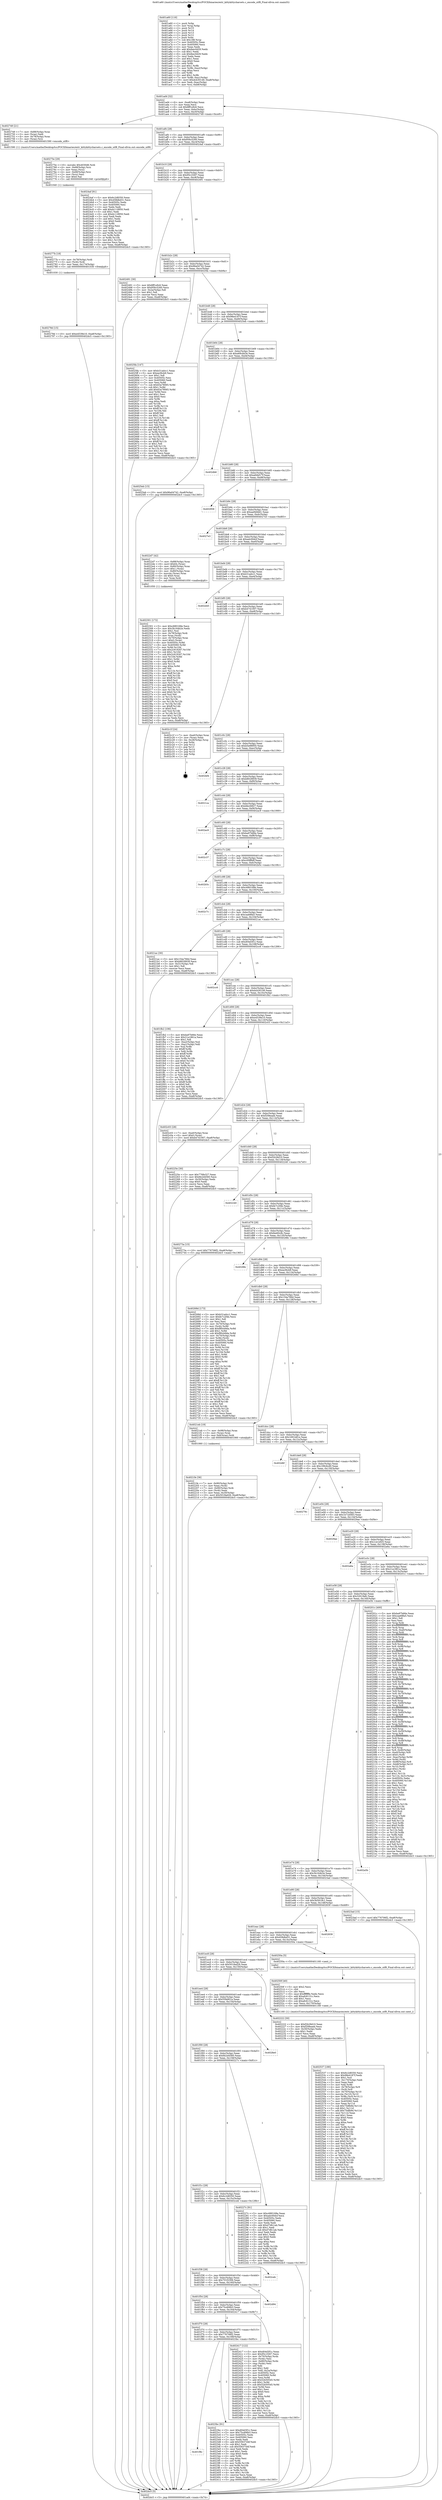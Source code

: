 digraph "0x401a60" {
  label = "0x401a60 (/mnt/c/Users/mathe/Desktop/tcc/POCII/binaries/extr_kittykittycharsets.c_encode_utf8_Final-ollvm.out::main(0))"
  labelloc = "t"
  node[shape=record]

  Entry [label="",width=0.3,height=0.3,shape=circle,fillcolor=black,style=filled]
  "0x401ad4" [label="{
     0x401ad4 [32]\l
     | [instrs]\l
     &nbsp;&nbsp;0x401ad4 \<+6\>: mov -0xa8(%rbp),%eax\l
     &nbsp;&nbsp;0x401ada \<+2\>: mov %eax,%ecx\l
     &nbsp;&nbsp;0x401adc \<+6\>: sub $0x8ff1e9c6,%ecx\l
     &nbsp;&nbsp;0x401ae2 \<+6\>: mov %eax,-0xbc(%rbp)\l
     &nbsp;&nbsp;0x401ae8 \<+6\>: mov %ecx,-0xc0(%rbp)\l
     &nbsp;&nbsp;0x401aee \<+6\>: je 0000000000402749 \<main+0xce9\>\l
  }"]
  "0x402749" [label="{
     0x402749 [21]\l
     | [instrs]\l
     &nbsp;&nbsp;0x402749 \<+7\>: mov -0x88(%rbp),%rax\l
     &nbsp;&nbsp;0x402750 \<+2\>: mov (%rax),%edi\l
     &nbsp;&nbsp;0x402752 \<+4\>: mov -0x78(%rbp),%rax\l
     &nbsp;&nbsp;0x402756 \<+3\>: mov (%rax),%rsi\l
     &nbsp;&nbsp;0x402759 \<+5\>: call 0000000000401590 \<encode_utf8\>\l
     | [calls]\l
     &nbsp;&nbsp;0x401590 \{1\} (/mnt/c/Users/mathe/Desktop/tcc/POCII/binaries/extr_kittykittycharsets.c_encode_utf8_Final-ollvm.out::encode_utf8)\l
  }"]
  "0x401af4" [label="{
     0x401af4 [28]\l
     | [instrs]\l
     &nbsp;&nbsp;0x401af4 \<+5\>: jmp 0000000000401af9 \<main+0x99\>\l
     &nbsp;&nbsp;0x401af9 \<+6\>: mov -0xbc(%rbp),%eax\l
     &nbsp;&nbsp;0x401aff \<+5\>: sub $0x956c5260,%eax\l
     &nbsp;&nbsp;0x401b04 \<+6\>: mov %eax,-0xc4(%rbp)\l
     &nbsp;&nbsp;0x401b0a \<+6\>: je 00000000004024af \<main+0xa4f\>\l
  }"]
  Exit [label="",width=0.3,height=0.3,shape=circle,fillcolor=black,style=filled,peripheries=2]
  "0x4024af" [label="{
     0x4024af [91]\l
     | [instrs]\l
     &nbsp;&nbsp;0x4024af \<+5\>: mov $0x6c2d8350,%eax\l
     &nbsp;&nbsp;0x4024b4 \<+5\>: mov $0x458dbd31,%ecx\l
     &nbsp;&nbsp;0x4024b9 \<+7\>: mov 0x40505c,%edx\l
     &nbsp;&nbsp;0x4024c0 \<+7\>: mov 0x405060,%esi\l
     &nbsp;&nbsp;0x4024c7 \<+2\>: mov %edx,%edi\l
     &nbsp;&nbsp;0x4024c9 \<+6\>: add $0xdc118950,%edi\l
     &nbsp;&nbsp;0x4024cf \<+3\>: sub $0x1,%edi\l
     &nbsp;&nbsp;0x4024d2 \<+6\>: sub $0xdc118950,%edi\l
     &nbsp;&nbsp;0x4024d8 \<+3\>: imul %edi,%edx\l
     &nbsp;&nbsp;0x4024db \<+3\>: and $0x1,%edx\l
     &nbsp;&nbsp;0x4024de \<+3\>: cmp $0x0,%edx\l
     &nbsp;&nbsp;0x4024e1 \<+4\>: sete %r8b\l
     &nbsp;&nbsp;0x4024e5 \<+3\>: cmp $0xa,%esi\l
     &nbsp;&nbsp;0x4024e8 \<+4\>: setl %r9b\l
     &nbsp;&nbsp;0x4024ec \<+3\>: mov %r8b,%r10b\l
     &nbsp;&nbsp;0x4024ef \<+3\>: and %r9b,%r10b\l
     &nbsp;&nbsp;0x4024f2 \<+3\>: xor %r9b,%r8b\l
     &nbsp;&nbsp;0x4024f5 \<+3\>: or %r8b,%r10b\l
     &nbsp;&nbsp;0x4024f8 \<+4\>: test $0x1,%r10b\l
     &nbsp;&nbsp;0x4024fc \<+3\>: cmovne %ecx,%eax\l
     &nbsp;&nbsp;0x4024ff \<+6\>: mov %eax,-0xa8(%rbp)\l
     &nbsp;&nbsp;0x402505 \<+5\>: jmp 0000000000402dc5 \<main+0x1365\>\l
  }"]
  "0x401b10" [label="{
     0x401b10 [28]\l
     | [instrs]\l
     &nbsp;&nbsp;0x401b10 \<+5\>: jmp 0000000000401b15 \<main+0xb5\>\l
     &nbsp;&nbsp;0x401b15 \<+6\>: mov -0xbc(%rbp),%eax\l
     &nbsp;&nbsp;0x401b1b \<+5\>: sub $0x95c1f267,%eax\l
     &nbsp;&nbsp;0x401b20 \<+6\>: mov %eax,-0xc8(%rbp)\l
     &nbsp;&nbsp;0x401b26 \<+6\>: je 0000000000402491 \<main+0xa31\>\l
  }"]
  "0x40278d" [label="{
     0x40278d [15]\l
     | [instrs]\l
     &nbsp;&nbsp;0x40278d \<+10\>: movl $0xe4539e10,-0xa8(%rbp)\l
     &nbsp;&nbsp;0x402797 \<+5\>: jmp 0000000000402dc5 \<main+0x1365\>\l
  }"]
  "0x402491" [label="{
     0x402491 [30]\l
     | [instrs]\l
     &nbsp;&nbsp;0x402491 \<+5\>: mov $0x8ff1e9c6,%eax\l
     &nbsp;&nbsp;0x402496 \<+5\>: mov $0x956c5260,%ecx\l
     &nbsp;&nbsp;0x40249b \<+3\>: mov -0x2a(%rbp),%dl\l
     &nbsp;&nbsp;0x40249e \<+3\>: test $0x1,%dl\l
     &nbsp;&nbsp;0x4024a1 \<+3\>: cmovne %ecx,%eax\l
     &nbsp;&nbsp;0x4024a4 \<+6\>: mov %eax,-0xa8(%rbp)\l
     &nbsp;&nbsp;0x4024aa \<+5\>: jmp 0000000000402dc5 \<main+0x1365\>\l
  }"]
  "0x401b2c" [label="{
     0x401b2c [28]\l
     | [instrs]\l
     &nbsp;&nbsp;0x401b2c \<+5\>: jmp 0000000000401b31 \<main+0xd1\>\l
     &nbsp;&nbsp;0x401b31 \<+6\>: mov -0xbc(%rbp),%eax\l
     &nbsp;&nbsp;0x401b37 \<+5\>: sub $0x96a04742,%eax\l
     &nbsp;&nbsp;0x401b3c \<+6\>: mov %eax,-0xcc(%rbp)\l
     &nbsp;&nbsp;0x401b42 \<+6\>: je 00000000004025fa \<main+0xb9a\>\l
  }"]
  "0x40277b" [label="{
     0x40277b [18]\l
     | [instrs]\l
     &nbsp;&nbsp;0x40277b \<+4\>: mov -0x78(%rbp),%rdi\l
     &nbsp;&nbsp;0x40277f \<+3\>: mov (%rdi),%rdi\l
     &nbsp;&nbsp;0x402782 \<+6\>: mov %eax,-0x174(%rbp)\l
     &nbsp;&nbsp;0x402788 \<+5\>: call 0000000000401030 \<free@plt\>\l
     | [calls]\l
     &nbsp;&nbsp;0x401030 \{1\} (unknown)\l
  }"]
  "0x4025fa" [label="{
     0x4025fa [147]\l
     | [instrs]\l
     &nbsp;&nbsp;0x4025fa \<+5\>: mov $0xb31adcc1,%eax\l
     &nbsp;&nbsp;0x4025ff \<+5\>: mov $0xea36cb9,%ecx\l
     &nbsp;&nbsp;0x402604 \<+2\>: mov $0x1,%dl\l
     &nbsp;&nbsp;0x402606 \<+7\>: mov 0x40505c,%esi\l
     &nbsp;&nbsp;0x40260d \<+7\>: mov 0x405060,%edi\l
     &nbsp;&nbsp;0x402614 \<+3\>: mov %esi,%r8d\l
     &nbsp;&nbsp;0x402617 \<+7\>: sub $0x63a78065,%r8d\l
     &nbsp;&nbsp;0x40261e \<+4\>: sub $0x1,%r8d\l
     &nbsp;&nbsp;0x402622 \<+7\>: add $0x63a78065,%r8d\l
     &nbsp;&nbsp;0x402629 \<+4\>: imul %r8d,%esi\l
     &nbsp;&nbsp;0x40262d \<+3\>: and $0x1,%esi\l
     &nbsp;&nbsp;0x402630 \<+3\>: cmp $0x0,%esi\l
     &nbsp;&nbsp;0x402633 \<+4\>: sete %r9b\l
     &nbsp;&nbsp;0x402637 \<+3\>: cmp $0xa,%edi\l
     &nbsp;&nbsp;0x40263a \<+4\>: setl %r10b\l
     &nbsp;&nbsp;0x40263e \<+3\>: mov %r9b,%r11b\l
     &nbsp;&nbsp;0x402641 \<+4\>: xor $0xff,%r11b\l
     &nbsp;&nbsp;0x402645 \<+3\>: mov %r10b,%bl\l
     &nbsp;&nbsp;0x402648 \<+3\>: xor $0xff,%bl\l
     &nbsp;&nbsp;0x40264b \<+3\>: xor $0x1,%dl\l
     &nbsp;&nbsp;0x40264e \<+3\>: mov %r11b,%r14b\l
     &nbsp;&nbsp;0x402651 \<+4\>: and $0xff,%r14b\l
     &nbsp;&nbsp;0x402655 \<+3\>: and %dl,%r9b\l
     &nbsp;&nbsp;0x402658 \<+3\>: mov %bl,%r15b\l
     &nbsp;&nbsp;0x40265b \<+4\>: and $0xff,%r15b\l
     &nbsp;&nbsp;0x40265f \<+3\>: and %dl,%r10b\l
     &nbsp;&nbsp;0x402662 \<+3\>: or %r9b,%r14b\l
     &nbsp;&nbsp;0x402665 \<+3\>: or %r10b,%r15b\l
     &nbsp;&nbsp;0x402668 \<+3\>: xor %r15b,%r14b\l
     &nbsp;&nbsp;0x40266b \<+3\>: or %bl,%r11b\l
     &nbsp;&nbsp;0x40266e \<+4\>: xor $0xff,%r11b\l
     &nbsp;&nbsp;0x402672 \<+3\>: or $0x1,%dl\l
     &nbsp;&nbsp;0x402675 \<+3\>: and %dl,%r11b\l
     &nbsp;&nbsp;0x402678 \<+3\>: or %r11b,%r14b\l
     &nbsp;&nbsp;0x40267b \<+4\>: test $0x1,%r14b\l
     &nbsp;&nbsp;0x40267f \<+3\>: cmovne %ecx,%eax\l
     &nbsp;&nbsp;0x402682 \<+6\>: mov %eax,-0xa8(%rbp)\l
     &nbsp;&nbsp;0x402688 \<+5\>: jmp 0000000000402dc5 \<main+0x1365\>\l
  }"]
  "0x401b48" [label="{
     0x401b48 [28]\l
     | [instrs]\l
     &nbsp;&nbsp;0x401b48 \<+5\>: jmp 0000000000401b4d \<main+0xed\>\l
     &nbsp;&nbsp;0x401b4d \<+6\>: mov -0xbc(%rbp),%eax\l
     &nbsp;&nbsp;0x401b53 \<+5\>: sub $0x98e4187f,%eax\l
     &nbsp;&nbsp;0x401b58 \<+6\>: mov %eax,-0xd0(%rbp)\l
     &nbsp;&nbsp;0x401b5e \<+6\>: je 00000000004025eb \<main+0xb8b\>\l
  }"]
  "0x40275e" [label="{
     0x40275e [29]\l
     | [instrs]\l
     &nbsp;&nbsp;0x40275e \<+10\>: movabs $0x4030d6,%rdi\l
     &nbsp;&nbsp;0x402768 \<+4\>: mov -0x68(%rbp),%rsi\l
     &nbsp;&nbsp;0x40276c \<+2\>: mov %eax,(%rsi)\l
     &nbsp;&nbsp;0x40276e \<+4\>: mov -0x68(%rbp),%rsi\l
     &nbsp;&nbsp;0x402772 \<+2\>: mov (%rsi),%esi\l
     &nbsp;&nbsp;0x402774 \<+2\>: mov $0x0,%al\l
     &nbsp;&nbsp;0x402776 \<+5\>: call 0000000000401040 \<printf@plt\>\l
     | [calls]\l
     &nbsp;&nbsp;0x401040 \{1\} (unknown)\l
  }"]
  "0x4025eb" [label="{
     0x4025eb [15]\l
     | [instrs]\l
     &nbsp;&nbsp;0x4025eb \<+10\>: movl $0x96a04742,-0xa8(%rbp)\l
     &nbsp;&nbsp;0x4025f5 \<+5\>: jmp 0000000000402dc5 \<main+0x1365\>\l
  }"]
  "0x401b64" [label="{
     0x401b64 [28]\l
     | [instrs]\l
     &nbsp;&nbsp;0x401b64 \<+5\>: jmp 0000000000401b69 \<main+0x109\>\l
     &nbsp;&nbsp;0x401b69 \<+6\>: mov -0xbc(%rbp),%eax\l
     &nbsp;&nbsp;0x401b6f \<+5\>: sub $0xa69cbb3e,%eax\l
     &nbsp;&nbsp;0x401b74 \<+6\>: mov %eax,-0xd4(%rbp)\l
     &nbsp;&nbsp;0x401b7a \<+6\>: je 0000000000402db6 \<main+0x1356\>\l
  }"]
  "0x402537" [label="{
     0x402537 [180]\l
     | [instrs]\l
     &nbsp;&nbsp;0x402537 \<+5\>: mov $0x6c2d8350,%ecx\l
     &nbsp;&nbsp;0x40253c \<+5\>: mov $0x98e4187f,%edx\l
     &nbsp;&nbsp;0x402541 \<+3\>: mov $0x1,%sil\l
     &nbsp;&nbsp;0x402544 \<+6\>: mov -0x170(%rbp),%edi\l
     &nbsp;&nbsp;0x40254a \<+3\>: imul %eax,%edi\l
     &nbsp;&nbsp;0x40254d \<+3\>: mov %dil,%r8b\l
     &nbsp;&nbsp;0x402550 \<+4\>: mov -0x78(%rbp),%r9\l
     &nbsp;&nbsp;0x402554 \<+3\>: mov (%r9),%r9\l
     &nbsp;&nbsp;0x402557 \<+4\>: mov -0x70(%rbp),%r10\l
     &nbsp;&nbsp;0x40255b \<+3\>: movslq (%r10),%r10\l
     &nbsp;&nbsp;0x40255e \<+4\>: mov %r8b,(%r9,%r10,1)\l
     &nbsp;&nbsp;0x402562 \<+7\>: mov 0x40505c,%eax\l
     &nbsp;&nbsp;0x402569 \<+7\>: mov 0x405060,%edi\l
     &nbsp;&nbsp;0x402570 \<+3\>: mov %eax,%r11d\l
     &nbsp;&nbsp;0x402573 \<+7\>: sub $0x75dfb9d,%r11d\l
     &nbsp;&nbsp;0x40257a \<+4\>: sub $0x1,%r11d\l
     &nbsp;&nbsp;0x40257e \<+7\>: add $0x75dfb9d,%r11d\l
     &nbsp;&nbsp;0x402585 \<+4\>: imul %r11d,%eax\l
     &nbsp;&nbsp;0x402589 \<+3\>: and $0x1,%eax\l
     &nbsp;&nbsp;0x40258c \<+3\>: cmp $0x0,%eax\l
     &nbsp;&nbsp;0x40258f \<+4\>: sete %r8b\l
     &nbsp;&nbsp;0x402593 \<+3\>: cmp $0xa,%edi\l
     &nbsp;&nbsp;0x402596 \<+3\>: setl %bl\l
     &nbsp;&nbsp;0x402599 \<+3\>: mov %r8b,%r14b\l
     &nbsp;&nbsp;0x40259c \<+4\>: xor $0xff,%r14b\l
     &nbsp;&nbsp;0x4025a0 \<+3\>: mov %bl,%r15b\l
     &nbsp;&nbsp;0x4025a3 \<+4\>: xor $0xff,%r15b\l
     &nbsp;&nbsp;0x4025a7 \<+4\>: xor $0x0,%sil\l
     &nbsp;&nbsp;0x4025ab \<+3\>: mov %r14b,%r12b\l
     &nbsp;&nbsp;0x4025ae \<+4\>: and $0x0,%r12b\l
     &nbsp;&nbsp;0x4025b2 \<+3\>: and %sil,%r8b\l
     &nbsp;&nbsp;0x4025b5 \<+3\>: mov %r15b,%r13b\l
     &nbsp;&nbsp;0x4025b8 \<+4\>: and $0x0,%r13b\l
     &nbsp;&nbsp;0x4025bc \<+3\>: and %sil,%bl\l
     &nbsp;&nbsp;0x4025bf \<+3\>: or %r8b,%r12b\l
     &nbsp;&nbsp;0x4025c2 \<+3\>: or %bl,%r13b\l
     &nbsp;&nbsp;0x4025c5 \<+3\>: xor %r13b,%r12b\l
     &nbsp;&nbsp;0x4025c8 \<+3\>: or %r15b,%r14b\l
     &nbsp;&nbsp;0x4025cb \<+4\>: xor $0xff,%r14b\l
     &nbsp;&nbsp;0x4025cf \<+4\>: or $0x0,%sil\l
     &nbsp;&nbsp;0x4025d3 \<+3\>: and %sil,%r14b\l
     &nbsp;&nbsp;0x4025d6 \<+3\>: or %r14b,%r12b\l
     &nbsp;&nbsp;0x4025d9 \<+4\>: test $0x1,%r12b\l
     &nbsp;&nbsp;0x4025dd \<+3\>: cmovne %edx,%ecx\l
     &nbsp;&nbsp;0x4025e0 \<+6\>: mov %ecx,-0xa8(%rbp)\l
     &nbsp;&nbsp;0x4025e6 \<+5\>: jmp 0000000000402dc5 \<main+0x1365\>\l
  }"]
  "0x402db6" [label="{
     0x402db6\l
  }", style=dashed]
  "0x401b80" [label="{
     0x401b80 [28]\l
     | [instrs]\l
     &nbsp;&nbsp;0x401b80 \<+5\>: jmp 0000000000401b85 \<main+0x125\>\l
     &nbsp;&nbsp;0x401b85 \<+6\>: mov -0xbc(%rbp),%eax\l
     &nbsp;&nbsp;0x401b8b \<+5\>: sub $0xa84bf17f,%eax\l
     &nbsp;&nbsp;0x401b90 \<+6\>: mov %eax,-0xd8(%rbp)\l
     &nbsp;&nbsp;0x401b96 \<+6\>: je 0000000000402958 \<main+0xef8\>\l
  }"]
  "0x40250f" [label="{
     0x40250f [40]\l
     | [instrs]\l
     &nbsp;&nbsp;0x40250f \<+5\>: mov $0x2,%ecx\l
     &nbsp;&nbsp;0x402514 \<+1\>: cltd\l
     &nbsp;&nbsp;0x402515 \<+2\>: idiv %ecx\l
     &nbsp;&nbsp;0x402517 \<+6\>: imul $0xfffffffe,%edx,%ecx\l
     &nbsp;&nbsp;0x40251d \<+6\>: add $0xafc6131c,%ecx\l
     &nbsp;&nbsp;0x402523 \<+3\>: add $0x1,%ecx\l
     &nbsp;&nbsp;0x402526 \<+6\>: sub $0xafc6131c,%ecx\l
     &nbsp;&nbsp;0x40252c \<+6\>: mov %ecx,-0x170(%rbp)\l
     &nbsp;&nbsp;0x402532 \<+5\>: call 0000000000401160 \<next_i\>\l
     | [calls]\l
     &nbsp;&nbsp;0x401160 \{1\} (/mnt/c/Users/mathe/Desktop/tcc/POCII/binaries/extr_kittykittycharsets.c_encode_utf8_Final-ollvm.out::next_i)\l
  }"]
  "0x402958" [label="{
     0x402958\l
  }", style=dashed]
  "0x401b9c" [label="{
     0x401b9c [28]\l
     | [instrs]\l
     &nbsp;&nbsp;0x401b9c \<+5\>: jmp 0000000000401ba1 \<main+0x141\>\l
     &nbsp;&nbsp;0x401ba1 \<+6\>: mov -0xbc(%rbp),%eax\l
     &nbsp;&nbsp;0x401ba7 \<+5\>: sub $0xaa0b9dd1,%eax\l
     &nbsp;&nbsp;0x401bac \<+6\>: mov %eax,-0xdc(%rbp)\l
     &nbsp;&nbsp;0x401bb2 \<+6\>: je 00000000004027e3 \<main+0xd83\>\l
  }"]
  "0x401f8c" [label="{
     0x401f8c\l
  }", style=dashed]
  "0x4027e3" [label="{
     0x4027e3\l
  }", style=dashed]
  "0x401bb8" [label="{
     0x401bb8 [28]\l
     | [instrs]\l
     &nbsp;&nbsp;0x401bb8 \<+5\>: jmp 0000000000401bbd \<main+0x15d\>\l
     &nbsp;&nbsp;0x401bbd \<+6\>: mov -0xbc(%rbp),%eax\l
     &nbsp;&nbsp;0x401bc3 \<+5\>: sub $0xadc00dcf,%eax\l
     &nbsp;&nbsp;0x401bc8 \<+6\>: mov %eax,-0xe0(%rbp)\l
     &nbsp;&nbsp;0x401bce \<+6\>: je 00000000004022d7 \<main+0x877\>\l
  }"]
  "0x4023bc" [label="{
     0x4023bc [91]\l
     | [instrs]\l
     &nbsp;&nbsp;0x4023bc \<+5\>: mov $0xd04d3f1c,%eax\l
     &nbsp;&nbsp;0x4023c1 \<+5\>: mov $0x75cd06b3,%ecx\l
     &nbsp;&nbsp;0x4023c6 \<+7\>: mov 0x40505c,%edx\l
     &nbsp;&nbsp;0x4023cd \<+7\>: mov 0x405060,%esi\l
     &nbsp;&nbsp;0x4023d4 \<+2\>: mov %edx,%edi\l
     &nbsp;&nbsp;0x4023d6 \<+6\>: add $0x55637d4f,%edi\l
     &nbsp;&nbsp;0x4023dc \<+3\>: sub $0x1,%edi\l
     &nbsp;&nbsp;0x4023df \<+6\>: sub $0x55637d4f,%edi\l
     &nbsp;&nbsp;0x4023e5 \<+3\>: imul %edi,%edx\l
     &nbsp;&nbsp;0x4023e8 \<+3\>: and $0x1,%edx\l
     &nbsp;&nbsp;0x4023eb \<+3\>: cmp $0x0,%edx\l
     &nbsp;&nbsp;0x4023ee \<+4\>: sete %r8b\l
     &nbsp;&nbsp;0x4023f2 \<+3\>: cmp $0xa,%esi\l
     &nbsp;&nbsp;0x4023f5 \<+4\>: setl %r9b\l
     &nbsp;&nbsp;0x4023f9 \<+3\>: mov %r8b,%r10b\l
     &nbsp;&nbsp;0x4023fc \<+3\>: and %r9b,%r10b\l
     &nbsp;&nbsp;0x4023ff \<+3\>: xor %r9b,%r8b\l
     &nbsp;&nbsp;0x402402 \<+3\>: or %r8b,%r10b\l
     &nbsp;&nbsp;0x402405 \<+4\>: test $0x1,%r10b\l
     &nbsp;&nbsp;0x402409 \<+3\>: cmovne %ecx,%eax\l
     &nbsp;&nbsp;0x40240c \<+6\>: mov %eax,-0xa8(%rbp)\l
     &nbsp;&nbsp;0x402412 \<+5\>: jmp 0000000000402dc5 \<main+0x1365\>\l
  }"]
  "0x4022d7" [label="{
     0x4022d7 [42]\l
     | [instrs]\l
     &nbsp;&nbsp;0x4022d7 \<+7\>: mov -0x88(%rbp),%rax\l
     &nbsp;&nbsp;0x4022de \<+6\>: movl $0x64,(%rax)\l
     &nbsp;&nbsp;0x4022e4 \<+4\>: mov -0x80(%rbp),%rax\l
     &nbsp;&nbsp;0x4022e8 \<+6\>: movl $0x1,(%rax)\l
     &nbsp;&nbsp;0x4022ee \<+4\>: mov -0x80(%rbp),%rax\l
     &nbsp;&nbsp;0x4022f2 \<+3\>: movslq (%rax),%rax\l
     &nbsp;&nbsp;0x4022f5 \<+4\>: shl $0x0,%rax\l
     &nbsp;&nbsp;0x4022f9 \<+3\>: mov %rax,%rdi\l
     &nbsp;&nbsp;0x4022fc \<+5\>: call 0000000000401050 \<malloc@plt\>\l
     | [calls]\l
     &nbsp;&nbsp;0x401050 \{1\} (unknown)\l
  }"]
  "0x401bd4" [label="{
     0x401bd4 [28]\l
     | [instrs]\l
     &nbsp;&nbsp;0x401bd4 \<+5\>: jmp 0000000000401bd9 \<main+0x179\>\l
     &nbsp;&nbsp;0x401bd9 \<+6\>: mov -0xbc(%rbp),%eax\l
     &nbsp;&nbsp;0x401bdf \<+5\>: sub $0xb31adcc1,%eax\l
     &nbsp;&nbsp;0x401be4 \<+6\>: mov %eax,-0xe4(%rbp)\l
     &nbsp;&nbsp;0x401bea \<+6\>: je 0000000000402d45 \<main+0x12e5\>\l
  }"]
  "0x401f70" [label="{
     0x401f70 [28]\l
     | [instrs]\l
     &nbsp;&nbsp;0x401f70 \<+5\>: jmp 0000000000401f75 \<main+0x515\>\l
     &nbsp;&nbsp;0x401f75 \<+6\>: mov -0xbc(%rbp),%eax\l
     &nbsp;&nbsp;0x401f7b \<+5\>: sub $0x776706f2,%eax\l
     &nbsp;&nbsp;0x401f80 \<+6\>: mov %eax,-0x168(%rbp)\l
     &nbsp;&nbsp;0x401f86 \<+6\>: je 00000000004023bc \<main+0x95c\>\l
  }"]
  "0x402d45" [label="{
     0x402d45\l
  }", style=dashed]
  "0x401bf0" [label="{
     0x401bf0 [28]\l
     | [instrs]\l
     &nbsp;&nbsp;0x401bf0 \<+5\>: jmp 0000000000401bf5 \<main+0x195\>\l
     &nbsp;&nbsp;0x401bf5 \<+6\>: mov -0xbc(%rbp),%eax\l
     &nbsp;&nbsp;0x401bfb \<+5\>: sub $0xb4741007,%eax\l
     &nbsp;&nbsp;0x401c00 \<+6\>: mov %eax,-0xe8(%rbp)\l
     &nbsp;&nbsp;0x401c06 \<+6\>: je 0000000000402c1f \<main+0x11bf\>\l
  }"]
  "0x402417" [label="{
     0x402417 [122]\l
     | [instrs]\l
     &nbsp;&nbsp;0x402417 \<+5\>: mov $0xd04d3f1c,%eax\l
     &nbsp;&nbsp;0x40241c \<+5\>: mov $0x95c1f267,%ecx\l
     &nbsp;&nbsp;0x402421 \<+4\>: mov -0x70(%rbp),%rdx\l
     &nbsp;&nbsp;0x402425 \<+2\>: mov (%rdx),%esi\l
     &nbsp;&nbsp;0x402427 \<+4\>: mov -0x80(%rbp),%rdx\l
     &nbsp;&nbsp;0x40242b \<+2\>: cmp (%rdx),%esi\l
     &nbsp;&nbsp;0x40242d \<+4\>: setl %dil\l
     &nbsp;&nbsp;0x402431 \<+4\>: and $0x1,%dil\l
     &nbsp;&nbsp;0x402435 \<+4\>: mov %dil,-0x2a(%rbp)\l
     &nbsp;&nbsp;0x402439 \<+7\>: mov 0x40505c,%esi\l
     &nbsp;&nbsp;0x402440 \<+8\>: mov 0x405060,%r8d\l
     &nbsp;&nbsp;0x402448 \<+3\>: mov %esi,%r9d\l
     &nbsp;&nbsp;0x40244b \<+7\>: add $0x52b50545,%r9d\l
     &nbsp;&nbsp;0x402452 \<+4\>: sub $0x1,%r9d\l
     &nbsp;&nbsp;0x402456 \<+7\>: sub $0x52b50545,%r9d\l
     &nbsp;&nbsp;0x40245d \<+4\>: imul %r9d,%esi\l
     &nbsp;&nbsp;0x402461 \<+3\>: and $0x1,%esi\l
     &nbsp;&nbsp;0x402464 \<+3\>: cmp $0x0,%esi\l
     &nbsp;&nbsp;0x402467 \<+4\>: sete %dil\l
     &nbsp;&nbsp;0x40246b \<+4\>: cmp $0xa,%r8d\l
     &nbsp;&nbsp;0x40246f \<+4\>: setl %r10b\l
     &nbsp;&nbsp;0x402473 \<+3\>: mov %dil,%r11b\l
     &nbsp;&nbsp;0x402476 \<+3\>: and %r10b,%r11b\l
     &nbsp;&nbsp;0x402479 \<+3\>: xor %r10b,%dil\l
     &nbsp;&nbsp;0x40247c \<+3\>: or %dil,%r11b\l
     &nbsp;&nbsp;0x40247f \<+4\>: test $0x1,%r11b\l
     &nbsp;&nbsp;0x402483 \<+3\>: cmovne %ecx,%eax\l
     &nbsp;&nbsp;0x402486 \<+6\>: mov %eax,-0xa8(%rbp)\l
     &nbsp;&nbsp;0x40248c \<+5\>: jmp 0000000000402dc5 \<main+0x1365\>\l
  }"]
  "0x402c1f" [label="{
     0x402c1f [24]\l
     | [instrs]\l
     &nbsp;&nbsp;0x402c1f \<+7\>: mov -0xa0(%rbp),%rax\l
     &nbsp;&nbsp;0x402c26 \<+2\>: mov (%rax),%eax\l
     &nbsp;&nbsp;0x402c28 \<+4\>: lea -0x28(%rbp),%rsp\l
     &nbsp;&nbsp;0x402c2c \<+1\>: pop %rbx\l
     &nbsp;&nbsp;0x402c2d \<+2\>: pop %r12\l
     &nbsp;&nbsp;0x402c2f \<+2\>: pop %r13\l
     &nbsp;&nbsp;0x402c31 \<+2\>: pop %r14\l
     &nbsp;&nbsp;0x402c33 \<+2\>: pop %r15\l
     &nbsp;&nbsp;0x402c35 \<+1\>: pop %rbp\l
     &nbsp;&nbsp;0x402c36 \<+1\>: ret\l
  }"]
  "0x401c0c" [label="{
     0x401c0c [28]\l
     | [instrs]\l
     &nbsp;&nbsp;0x401c0c \<+5\>: jmp 0000000000401c11 \<main+0x1b1\>\l
     &nbsp;&nbsp;0x401c11 \<+6\>: mov -0xbc(%rbp),%eax\l
     &nbsp;&nbsp;0x401c17 \<+5\>: sub $0xb5e98950,%eax\l
     &nbsp;&nbsp;0x401c1c \<+6\>: mov %eax,-0xec(%rbp)\l
     &nbsp;&nbsp;0x401c22 \<+6\>: je 0000000000402bf4 \<main+0x1194\>\l
  }"]
  "0x401f54" [label="{
     0x401f54 [28]\l
     | [instrs]\l
     &nbsp;&nbsp;0x401f54 \<+5\>: jmp 0000000000401f59 \<main+0x4f9\>\l
     &nbsp;&nbsp;0x401f59 \<+6\>: mov -0xbc(%rbp),%eax\l
     &nbsp;&nbsp;0x401f5f \<+5\>: sub $0x75cd06b3,%eax\l
     &nbsp;&nbsp;0x401f64 \<+6\>: mov %eax,-0x164(%rbp)\l
     &nbsp;&nbsp;0x401f6a \<+6\>: je 0000000000402417 \<main+0x9b7\>\l
  }"]
  "0x402bf4" [label="{
     0x402bf4\l
  }", style=dashed]
  "0x401c28" [label="{
     0x401c28 [28]\l
     | [instrs]\l
     &nbsp;&nbsp;0x401c28 \<+5\>: jmp 0000000000401c2d \<main+0x1cd\>\l
     &nbsp;&nbsp;0x401c2d \<+6\>: mov -0xbc(%rbp),%eax\l
     &nbsp;&nbsp;0x401c33 \<+5\>: sub $0xb8028939,%eax\l
     &nbsp;&nbsp;0x401c38 \<+6\>: mov %eax,-0xf0(%rbp)\l
     &nbsp;&nbsp;0x401c3e \<+6\>: je 00000000004021ca \<main+0x76a\>\l
  }"]
  "0x402d94" [label="{
     0x402d94\l
  }", style=dashed]
  "0x4021ca" [label="{
     0x4021ca\l
  }", style=dashed]
  "0x401c44" [label="{
     0x401c44 [28]\l
     | [instrs]\l
     &nbsp;&nbsp;0x401c44 \<+5\>: jmp 0000000000401c49 \<main+0x1e9\>\l
     &nbsp;&nbsp;0x401c49 \<+6\>: mov -0xbc(%rbp),%eax\l
     &nbsp;&nbsp;0x401c4f \<+5\>: sub $0xb8e26827,%eax\l
     &nbsp;&nbsp;0x401c54 \<+6\>: mov %eax,-0xf4(%rbp)\l
     &nbsp;&nbsp;0x401c5a \<+6\>: je 0000000000402ac9 \<main+0x1069\>\l
  }"]
  "0x401f38" [label="{
     0x401f38 [28]\l
     | [instrs]\l
     &nbsp;&nbsp;0x401f38 \<+5\>: jmp 0000000000401f3d \<main+0x4dd\>\l
     &nbsp;&nbsp;0x401f3d \<+6\>: mov -0xbc(%rbp),%eax\l
     &nbsp;&nbsp;0x401f43 \<+5\>: sub $0x701f2306,%eax\l
     &nbsp;&nbsp;0x401f48 \<+6\>: mov %eax,-0x160(%rbp)\l
     &nbsp;&nbsp;0x401f4e \<+6\>: je 0000000000402d94 \<main+0x1334\>\l
  }"]
  "0x402ac9" [label="{
     0x402ac9\l
  }", style=dashed]
  "0x401c60" [label="{
     0x401c60 [28]\l
     | [instrs]\l
     &nbsp;&nbsp;0x401c60 \<+5\>: jmp 0000000000401c65 \<main+0x205\>\l
     &nbsp;&nbsp;0x401c65 \<+6\>: mov -0xbc(%rbp),%eax\l
     &nbsp;&nbsp;0x401c6b \<+5\>: sub $0xba97b66e,%eax\l
     &nbsp;&nbsp;0x401c70 \<+6\>: mov %eax,-0xf8(%rbp)\l
     &nbsp;&nbsp;0x401c76 \<+6\>: je 0000000000402c37 \<main+0x11d7\>\l
  }"]
  "0x402ceb" [label="{
     0x402ceb\l
  }", style=dashed]
  "0x402c37" [label="{
     0x402c37\l
  }", style=dashed]
  "0x401c7c" [label="{
     0x401c7c [28]\l
     | [instrs]\l
     &nbsp;&nbsp;0x401c7c \<+5\>: jmp 0000000000401c81 \<main+0x221\>\l
     &nbsp;&nbsp;0x401c81 \<+6\>: mov -0xbc(%rbp),%eax\l
     &nbsp;&nbsp;0x401c87 \<+5\>: sub $0xc00ff9df,%eax\l
     &nbsp;&nbsp;0x401c8c \<+6\>: mov %eax,-0xfc(%rbp)\l
     &nbsp;&nbsp;0x401c92 \<+6\>: je 0000000000402b5c \<main+0x10fc\>\l
  }"]
  "0x402301" [label="{
     0x402301 [172]\l
     | [instrs]\l
     &nbsp;&nbsp;0x402301 \<+5\>: mov $0xc680168e,%ecx\l
     &nbsp;&nbsp;0x402306 \<+5\>: mov $0x3b164b2e,%edx\l
     &nbsp;&nbsp;0x40230b \<+3\>: mov $0x1,%sil\l
     &nbsp;&nbsp;0x40230e \<+4\>: mov -0x78(%rbp),%rdi\l
     &nbsp;&nbsp;0x402312 \<+3\>: mov %rax,(%rdi)\l
     &nbsp;&nbsp;0x402315 \<+4\>: mov -0x70(%rbp),%rax\l
     &nbsp;&nbsp;0x402319 \<+6\>: movl $0x0,(%rax)\l
     &nbsp;&nbsp;0x40231f \<+8\>: mov 0x40505c,%r8d\l
     &nbsp;&nbsp;0x402327 \<+8\>: mov 0x405060,%r9d\l
     &nbsp;&nbsp;0x40232f \<+3\>: mov %r8d,%r10d\l
     &nbsp;&nbsp;0x402332 \<+7\>: add $0x2c919267,%r10d\l
     &nbsp;&nbsp;0x402339 \<+4\>: sub $0x1,%r10d\l
     &nbsp;&nbsp;0x40233d \<+7\>: sub $0x2c919267,%r10d\l
     &nbsp;&nbsp;0x402344 \<+4\>: imul %r10d,%r8d\l
     &nbsp;&nbsp;0x402348 \<+4\>: and $0x1,%r8d\l
     &nbsp;&nbsp;0x40234c \<+4\>: cmp $0x0,%r8d\l
     &nbsp;&nbsp;0x402350 \<+4\>: sete %r11b\l
     &nbsp;&nbsp;0x402354 \<+4\>: cmp $0xa,%r9d\l
     &nbsp;&nbsp;0x402358 \<+3\>: setl %bl\l
     &nbsp;&nbsp;0x40235b \<+3\>: mov %r11b,%r14b\l
     &nbsp;&nbsp;0x40235e \<+4\>: xor $0xff,%r14b\l
     &nbsp;&nbsp;0x402362 \<+3\>: mov %bl,%r15b\l
     &nbsp;&nbsp;0x402365 \<+4\>: xor $0xff,%r15b\l
     &nbsp;&nbsp;0x402369 \<+4\>: xor $0x0,%sil\l
     &nbsp;&nbsp;0x40236d \<+3\>: mov %r14b,%r12b\l
     &nbsp;&nbsp;0x402370 \<+4\>: and $0x0,%r12b\l
     &nbsp;&nbsp;0x402374 \<+3\>: and %sil,%r11b\l
     &nbsp;&nbsp;0x402377 \<+3\>: mov %r15b,%r13b\l
     &nbsp;&nbsp;0x40237a \<+4\>: and $0x0,%r13b\l
     &nbsp;&nbsp;0x40237e \<+3\>: and %sil,%bl\l
     &nbsp;&nbsp;0x402381 \<+3\>: or %r11b,%r12b\l
     &nbsp;&nbsp;0x402384 \<+3\>: or %bl,%r13b\l
     &nbsp;&nbsp;0x402387 \<+3\>: xor %r13b,%r12b\l
     &nbsp;&nbsp;0x40238a \<+3\>: or %r15b,%r14b\l
     &nbsp;&nbsp;0x40238d \<+4\>: xor $0xff,%r14b\l
     &nbsp;&nbsp;0x402391 \<+4\>: or $0x0,%sil\l
     &nbsp;&nbsp;0x402395 \<+3\>: and %sil,%r14b\l
     &nbsp;&nbsp;0x402398 \<+3\>: or %r14b,%r12b\l
     &nbsp;&nbsp;0x40239b \<+4\>: test $0x1,%r12b\l
     &nbsp;&nbsp;0x40239f \<+3\>: cmovne %edx,%ecx\l
     &nbsp;&nbsp;0x4023a2 \<+6\>: mov %ecx,-0xa8(%rbp)\l
     &nbsp;&nbsp;0x4023a8 \<+5\>: jmp 0000000000402dc5 \<main+0x1365\>\l
  }"]
  "0x402b5c" [label="{
     0x402b5c\l
  }", style=dashed]
  "0x401c98" [label="{
     0x401c98 [28]\l
     | [instrs]\l
     &nbsp;&nbsp;0x401c98 \<+5\>: jmp 0000000000401c9d \<main+0x23d\>\l
     &nbsp;&nbsp;0x401c9d \<+6\>: mov -0xbc(%rbp),%eax\l
     &nbsp;&nbsp;0x401ca3 \<+5\>: sub $0xc680168e,%eax\l
     &nbsp;&nbsp;0x401ca8 \<+6\>: mov %eax,-0x100(%rbp)\l
     &nbsp;&nbsp;0x401cae \<+6\>: je 0000000000402c7c \<main+0x121c\>\l
  }"]
  "0x401f1c" [label="{
     0x401f1c [28]\l
     | [instrs]\l
     &nbsp;&nbsp;0x401f1c \<+5\>: jmp 0000000000401f21 \<main+0x4c1\>\l
     &nbsp;&nbsp;0x401f21 \<+6\>: mov -0xbc(%rbp),%eax\l
     &nbsp;&nbsp;0x401f27 \<+5\>: sub $0x6c2d8350,%eax\l
     &nbsp;&nbsp;0x401f2c \<+6\>: mov %eax,-0x15c(%rbp)\l
     &nbsp;&nbsp;0x401f32 \<+6\>: je 0000000000402ceb \<main+0x128b\>\l
  }"]
  "0x402c7c" [label="{
     0x402c7c\l
  }", style=dashed]
  "0x401cb4" [label="{
     0x401cb4 [28]\l
     | [instrs]\l
     &nbsp;&nbsp;0x401cb4 \<+5\>: jmp 0000000000401cb9 \<main+0x259\>\l
     &nbsp;&nbsp;0x401cb9 \<+6\>: mov -0xbc(%rbp),%eax\l
     &nbsp;&nbsp;0x401cbf \<+5\>: sub $0xcaa68fa5,%eax\l
     &nbsp;&nbsp;0x401cc4 \<+6\>: mov %eax,-0x104(%rbp)\l
     &nbsp;&nbsp;0x401cca \<+6\>: je 00000000004021ac \<main+0x74c\>\l
  }"]
  "0x40227c" [label="{
     0x40227c [91]\l
     | [instrs]\l
     &nbsp;&nbsp;0x40227c \<+5\>: mov $0xc680168e,%eax\l
     &nbsp;&nbsp;0x402281 \<+5\>: mov $0xadc00dcf,%ecx\l
     &nbsp;&nbsp;0x402286 \<+7\>: mov 0x40505c,%edx\l
     &nbsp;&nbsp;0x40228d \<+7\>: mov 0x405060,%esi\l
     &nbsp;&nbsp;0x402294 \<+2\>: mov %edx,%edi\l
     &nbsp;&nbsp;0x402296 \<+6\>: add $0xd7dfc1ab,%edi\l
     &nbsp;&nbsp;0x40229c \<+3\>: sub $0x1,%edi\l
     &nbsp;&nbsp;0x40229f \<+6\>: sub $0xd7dfc1ab,%edi\l
     &nbsp;&nbsp;0x4022a5 \<+3\>: imul %edi,%edx\l
     &nbsp;&nbsp;0x4022a8 \<+3\>: and $0x1,%edx\l
     &nbsp;&nbsp;0x4022ab \<+3\>: cmp $0x0,%edx\l
     &nbsp;&nbsp;0x4022ae \<+4\>: sete %r8b\l
     &nbsp;&nbsp;0x4022b2 \<+3\>: cmp $0xa,%esi\l
     &nbsp;&nbsp;0x4022b5 \<+4\>: setl %r9b\l
     &nbsp;&nbsp;0x4022b9 \<+3\>: mov %r8b,%r10b\l
     &nbsp;&nbsp;0x4022bc \<+3\>: and %r9b,%r10b\l
     &nbsp;&nbsp;0x4022bf \<+3\>: xor %r9b,%r8b\l
     &nbsp;&nbsp;0x4022c2 \<+3\>: or %r8b,%r10b\l
     &nbsp;&nbsp;0x4022c5 \<+4\>: test $0x1,%r10b\l
     &nbsp;&nbsp;0x4022c9 \<+3\>: cmovne %ecx,%eax\l
     &nbsp;&nbsp;0x4022cc \<+6\>: mov %eax,-0xa8(%rbp)\l
     &nbsp;&nbsp;0x4022d2 \<+5\>: jmp 0000000000402dc5 \<main+0x1365\>\l
  }"]
  "0x4021ac" [label="{
     0x4021ac [30]\l
     | [instrs]\l
     &nbsp;&nbsp;0x4021ac \<+5\>: mov $0x154a766d,%eax\l
     &nbsp;&nbsp;0x4021b1 \<+5\>: mov $0xb8028939,%ecx\l
     &nbsp;&nbsp;0x4021b6 \<+3\>: mov -0x31(%rbp),%dl\l
     &nbsp;&nbsp;0x4021b9 \<+3\>: test $0x1,%dl\l
     &nbsp;&nbsp;0x4021bc \<+3\>: cmovne %ecx,%eax\l
     &nbsp;&nbsp;0x4021bf \<+6\>: mov %eax,-0xa8(%rbp)\l
     &nbsp;&nbsp;0x4021c5 \<+5\>: jmp 0000000000402dc5 \<main+0x1365\>\l
  }"]
  "0x401cd0" [label="{
     0x401cd0 [28]\l
     | [instrs]\l
     &nbsp;&nbsp;0x401cd0 \<+5\>: jmp 0000000000401cd5 \<main+0x275\>\l
     &nbsp;&nbsp;0x401cd5 \<+6\>: mov -0xbc(%rbp),%eax\l
     &nbsp;&nbsp;0x401cdb \<+5\>: sub $0xd04d3f1c,%eax\l
     &nbsp;&nbsp;0x401ce0 \<+6\>: mov %eax,-0x108(%rbp)\l
     &nbsp;&nbsp;0x401ce6 \<+6\>: je 0000000000402cc6 \<main+0x1266\>\l
  }"]
  "0x401f00" [label="{
     0x401f00 [28]\l
     | [instrs]\l
     &nbsp;&nbsp;0x401f00 \<+5\>: jmp 0000000000401f05 \<main+0x4a5\>\l
     &nbsp;&nbsp;0x401f05 \<+6\>: mov -0xbc(%rbp),%eax\l
     &nbsp;&nbsp;0x401f0b \<+5\>: sub $0x6b2d4560,%eax\l
     &nbsp;&nbsp;0x401f10 \<+6\>: mov %eax,-0x158(%rbp)\l
     &nbsp;&nbsp;0x401f16 \<+6\>: je 000000000040227c \<main+0x81c\>\l
  }"]
  "0x402cc6" [label="{
     0x402cc6\l
  }", style=dashed]
  "0x401cec" [label="{
     0x401cec [28]\l
     | [instrs]\l
     &nbsp;&nbsp;0x401cec \<+5\>: jmp 0000000000401cf1 \<main+0x291\>\l
     &nbsp;&nbsp;0x401cf1 \<+6\>: mov -0xbc(%rbp),%eax\l
     &nbsp;&nbsp;0x401cf7 \<+5\>: sub $0xdcb30149,%eax\l
     &nbsp;&nbsp;0x401cfc \<+6\>: mov %eax,-0x10c(%rbp)\l
     &nbsp;&nbsp;0x401d02 \<+6\>: je 0000000000401fb2 \<main+0x552\>\l
  }"]
  "0x4028e0" [label="{
     0x4028e0\l
  }", style=dashed]
  "0x401fb2" [label="{
     0x401fb2 [106]\l
     | [instrs]\l
     &nbsp;&nbsp;0x401fb2 \<+5\>: mov $0xba97b66e,%eax\l
     &nbsp;&nbsp;0x401fb7 \<+5\>: mov $0x21a1861a,%ecx\l
     &nbsp;&nbsp;0x401fbc \<+2\>: mov $0x1,%dl\l
     &nbsp;&nbsp;0x401fbe \<+7\>: mov -0xa2(%rbp),%sil\l
     &nbsp;&nbsp;0x401fc5 \<+7\>: mov -0xa1(%rbp),%dil\l
     &nbsp;&nbsp;0x401fcc \<+3\>: mov %sil,%r8b\l
     &nbsp;&nbsp;0x401fcf \<+4\>: xor $0xff,%r8b\l
     &nbsp;&nbsp;0x401fd3 \<+3\>: mov %dil,%r9b\l
     &nbsp;&nbsp;0x401fd6 \<+4\>: xor $0xff,%r9b\l
     &nbsp;&nbsp;0x401fda \<+3\>: xor $0x0,%dl\l
     &nbsp;&nbsp;0x401fdd \<+3\>: mov %r8b,%r10b\l
     &nbsp;&nbsp;0x401fe0 \<+4\>: and $0x0,%r10b\l
     &nbsp;&nbsp;0x401fe4 \<+3\>: and %dl,%sil\l
     &nbsp;&nbsp;0x401fe7 \<+3\>: mov %r9b,%r11b\l
     &nbsp;&nbsp;0x401fea \<+4\>: and $0x0,%r11b\l
     &nbsp;&nbsp;0x401fee \<+3\>: and %dl,%dil\l
     &nbsp;&nbsp;0x401ff1 \<+3\>: or %sil,%r10b\l
     &nbsp;&nbsp;0x401ff4 \<+3\>: or %dil,%r11b\l
     &nbsp;&nbsp;0x401ff7 \<+3\>: xor %r11b,%r10b\l
     &nbsp;&nbsp;0x401ffa \<+3\>: or %r9b,%r8b\l
     &nbsp;&nbsp;0x401ffd \<+4\>: xor $0xff,%r8b\l
     &nbsp;&nbsp;0x402001 \<+3\>: or $0x0,%dl\l
     &nbsp;&nbsp;0x402004 \<+3\>: and %dl,%r8b\l
     &nbsp;&nbsp;0x402007 \<+3\>: or %r8b,%r10b\l
     &nbsp;&nbsp;0x40200a \<+4\>: test $0x1,%r10b\l
     &nbsp;&nbsp;0x40200e \<+3\>: cmovne %ecx,%eax\l
     &nbsp;&nbsp;0x402011 \<+6\>: mov %eax,-0xa8(%rbp)\l
     &nbsp;&nbsp;0x402017 \<+5\>: jmp 0000000000402dc5 \<main+0x1365\>\l
  }"]
  "0x401d08" [label="{
     0x401d08 [28]\l
     | [instrs]\l
     &nbsp;&nbsp;0x401d08 \<+5\>: jmp 0000000000401d0d \<main+0x2ad\>\l
     &nbsp;&nbsp;0x401d0d \<+6\>: mov -0xbc(%rbp),%eax\l
     &nbsp;&nbsp;0x401d13 \<+5\>: sub $0xe4539e10,%eax\l
     &nbsp;&nbsp;0x401d18 \<+6\>: mov %eax,-0x110(%rbp)\l
     &nbsp;&nbsp;0x401d1e \<+6\>: je 0000000000402c03 \<main+0x11a3\>\l
  }"]
  "0x402dc5" [label="{
     0x402dc5 [5]\l
     | [instrs]\l
     &nbsp;&nbsp;0x402dc5 \<+5\>: jmp 0000000000401ad4 \<main+0x74\>\l
  }"]
  "0x401a60" [label="{
     0x401a60 [116]\l
     | [instrs]\l
     &nbsp;&nbsp;0x401a60 \<+1\>: push %rbp\l
     &nbsp;&nbsp;0x401a61 \<+3\>: mov %rsp,%rbp\l
     &nbsp;&nbsp;0x401a64 \<+2\>: push %r15\l
     &nbsp;&nbsp;0x401a66 \<+2\>: push %r14\l
     &nbsp;&nbsp;0x401a68 \<+2\>: push %r13\l
     &nbsp;&nbsp;0x401a6a \<+2\>: push %r12\l
     &nbsp;&nbsp;0x401a6c \<+1\>: push %rbx\l
     &nbsp;&nbsp;0x401a6d \<+7\>: sub $0x188,%rsp\l
     &nbsp;&nbsp;0x401a74 \<+7\>: mov 0x40505c,%eax\l
     &nbsp;&nbsp;0x401a7b \<+7\>: mov 0x405060,%ecx\l
     &nbsp;&nbsp;0x401a82 \<+2\>: mov %eax,%edx\l
     &nbsp;&nbsp;0x401a84 \<+6\>: add $0xfeec0d29,%edx\l
     &nbsp;&nbsp;0x401a8a \<+3\>: sub $0x1,%edx\l
     &nbsp;&nbsp;0x401a8d \<+6\>: sub $0xfeec0d29,%edx\l
     &nbsp;&nbsp;0x401a93 \<+3\>: imul %edx,%eax\l
     &nbsp;&nbsp;0x401a96 \<+3\>: and $0x1,%eax\l
     &nbsp;&nbsp;0x401a99 \<+3\>: cmp $0x0,%eax\l
     &nbsp;&nbsp;0x401a9c \<+4\>: sete %r8b\l
     &nbsp;&nbsp;0x401aa0 \<+4\>: and $0x1,%r8b\l
     &nbsp;&nbsp;0x401aa4 \<+7\>: mov %r8b,-0xa2(%rbp)\l
     &nbsp;&nbsp;0x401aab \<+3\>: cmp $0xa,%ecx\l
     &nbsp;&nbsp;0x401aae \<+4\>: setl %r8b\l
     &nbsp;&nbsp;0x401ab2 \<+4\>: and $0x1,%r8b\l
     &nbsp;&nbsp;0x401ab6 \<+7\>: mov %r8b,-0xa1(%rbp)\l
     &nbsp;&nbsp;0x401abd \<+10\>: movl $0xdcb30149,-0xa8(%rbp)\l
     &nbsp;&nbsp;0x401ac7 \<+6\>: mov %edi,-0xac(%rbp)\l
     &nbsp;&nbsp;0x401acd \<+7\>: mov %rsi,-0xb8(%rbp)\l
  }"]
  "0x401ee4" [label="{
     0x401ee4 [28]\l
     | [instrs]\l
     &nbsp;&nbsp;0x401ee4 \<+5\>: jmp 0000000000401ee9 \<main+0x489\>\l
     &nbsp;&nbsp;0x401ee9 \<+6\>: mov -0xbc(%rbp),%eax\l
     &nbsp;&nbsp;0x401eef \<+5\>: sub $0x55fa901a,%eax\l
     &nbsp;&nbsp;0x401ef4 \<+6\>: mov %eax,-0x154(%rbp)\l
     &nbsp;&nbsp;0x401efa \<+6\>: je 00000000004028e0 \<main+0xe80\>\l
  }"]
  "0x402c03" [label="{
     0x402c03 [28]\l
     | [instrs]\l
     &nbsp;&nbsp;0x402c03 \<+7\>: mov -0xa0(%rbp),%rax\l
     &nbsp;&nbsp;0x402c0a \<+6\>: movl $0x0,(%rax)\l
     &nbsp;&nbsp;0x402c10 \<+10\>: movl $0xb4741007,-0xa8(%rbp)\l
     &nbsp;&nbsp;0x402c1a \<+5\>: jmp 0000000000402dc5 \<main+0x1365\>\l
  }"]
  "0x401d24" [label="{
     0x401d24 [28]\l
     | [instrs]\l
     &nbsp;&nbsp;0x401d24 \<+5\>: jmp 0000000000401d29 \<main+0x2c9\>\l
     &nbsp;&nbsp;0x401d29 \<+6\>: mov -0xbc(%rbp),%eax\l
     &nbsp;&nbsp;0x401d2f \<+5\>: sub $0xf208eaeb,%eax\l
     &nbsp;&nbsp;0x401d34 \<+6\>: mov %eax,-0x114(%rbp)\l
     &nbsp;&nbsp;0x401d3a \<+6\>: je 000000000040225e \<main+0x7fe\>\l
  }"]
  "0x402222" [label="{
     0x402222 [30]\l
     | [instrs]\l
     &nbsp;&nbsp;0x402222 \<+5\>: mov $0xf2b28d10,%eax\l
     &nbsp;&nbsp;0x402227 \<+5\>: mov $0xf208eaeb,%ecx\l
     &nbsp;&nbsp;0x40222c \<+3\>: mov -0x30(%rbp),%edx\l
     &nbsp;&nbsp;0x40222f \<+3\>: cmp $0x1,%edx\l
     &nbsp;&nbsp;0x402232 \<+3\>: cmovl %ecx,%eax\l
     &nbsp;&nbsp;0x402235 \<+6\>: mov %eax,-0xa8(%rbp)\l
     &nbsp;&nbsp;0x40223b \<+5\>: jmp 0000000000402dc5 \<main+0x1365\>\l
  }"]
  "0x40225e" [label="{
     0x40225e [30]\l
     | [instrs]\l
     &nbsp;&nbsp;0x40225e \<+5\>: mov $0x776fe327,%eax\l
     &nbsp;&nbsp;0x402263 \<+5\>: mov $0x6b2d4560,%ecx\l
     &nbsp;&nbsp;0x402268 \<+3\>: mov -0x30(%rbp),%edx\l
     &nbsp;&nbsp;0x40226b \<+3\>: cmp $0x0,%edx\l
     &nbsp;&nbsp;0x40226e \<+3\>: cmove %ecx,%eax\l
     &nbsp;&nbsp;0x402271 \<+6\>: mov %eax,-0xa8(%rbp)\l
     &nbsp;&nbsp;0x402277 \<+5\>: jmp 0000000000402dc5 \<main+0x1365\>\l
  }"]
  "0x401d40" [label="{
     0x401d40 [28]\l
     | [instrs]\l
     &nbsp;&nbsp;0x401d40 \<+5\>: jmp 0000000000401d45 \<main+0x2e5\>\l
     &nbsp;&nbsp;0x401d45 \<+6\>: mov -0xbc(%rbp),%eax\l
     &nbsp;&nbsp;0x401d4b \<+5\>: sub $0xf2b28d10,%eax\l
     &nbsp;&nbsp;0x401d50 \<+6\>: mov %eax,-0x118(%rbp)\l
     &nbsp;&nbsp;0x401d56 \<+6\>: je 0000000000402240 \<main+0x7e0\>\l
  }"]
  "0x401ec8" [label="{
     0x401ec8 [28]\l
     | [instrs]\l
     &nbsp;&nbsp;0x401ec8 \<+5\>: jmp 0000000000401ecd \<main+0x46d\>\l
     &nbsp;&nbsp;0x401ecd \<+6\>: mov -0xbc(%rbp),%eax\l
     &nbsp;&nbsp;0x401ed3 \<+5\>: sub $0x5018ad26,%eax\l
     &nbsp;&nbsp;0x401ed8 \<+6\>: mov %eax,-0x150(%rbp)\l
     &nbsp;&nbsp;0x401ede \<+6\>: je 0000000000402222 \<main+0x7c2\>\l
  }"]
  "0x402240" [label="{
     0x402240\l
  }", style=dashed]
  "0x401d5c" [label="{
     0x401d5c [28]\l
     | [instrs]\l
     &nbsp;&nbsp;0x401d5c \<+5\>: jmp 0000000000401d61 \<main+0x301\>\l
     &nbsp;&nbsp;0x401d61 \<+6\>: mov -0xbc(%rbp),%eax\l
     &nbsp;&nbsp;0x401d67 \<+5\>: sub $0xfe7c2f4b,%eax\l
     &nbsp;&nbsp;0x401d6c \<+6\>: mov %eax,-0x11c(%rbp)\l
     &nbsp;&nbsp;0x401d72 \<+6\>: je 000000000040273a \<main+0xcda\>\l
  }"]
  "0x40250a" [label="{
     0x40250a [5]\l
     | [instrs]\l
     &nbsp;&nbsp;0x40250a \<+5\>: call 0000000000401160 \<next_i\>\l
     | [calls]\l
     &nbsp;&nbsp;0x401160 \{1\} (/mnt/c/Users/mathe/Desktop/tcc/POCII/binaries/extr_kittykittycharsets.c_encode_utf8_Final-ollvm.out::next_i)\l
  }"]
  "0x40273a" [label="{
     0x40273a [15]\l
     | [instrs]\l
     &nbsp;&nbsp;0x40273a \<+10\>: movl $0x776706f2,-0xa8(%rbp)\l
     &nbsp;&nbsp;0x402744 \<+5\>: jmp 0000000000402dc5 \<main+0x1365\>\l
  }"]
  "0x401d78" [label="{
     0x401d78 [28]\l
     | [instrs]\l
     &nbsp;&nbsp;0x401d78 \<+5\>: jmp 0000000000401d7d \<main+0x31d\>\l
     &nbsp;&nbsp;0x401d7d \<+6\>: mov -0xbc(%rbp),%eax\l
     &nbsp;&nbsp;0x401d83 \<+5\>: sub $0xfee60c8c,%eax\l
     &nbsp;&nbsp;0x401d88 \<+6\>: mov %eax,-0x120(%rbp)\l
     &nbsp;&nbsp;0x401d8e \<+6\>: je 00000000004028fe \<main+0xe9e\>\l
  }"]
  "0x401eac" [label="{
     0x401eac [28]\l
     | [instrs]\l
     &nbsp;&nbsp;0x401eac \<+5\>: jmp 0000000000401eb1 \<main+0x451\>\l
     &nbsp;&nbsp;0x401eb1 \<+6\>: mov -0xbc(%rbp),%eax\l
     &nbsp;&nbsp;0x401eb7 \<+5\>: sub $0x458dbd31,%eax\l
     &nbsp;&nbsp;0x401ebc \<+6\>: mov %eax,-0x14c(%rbp)\l
     &nbsp;&nbsp;0x401ec2 \<+6\>: je 000000000040250a \<main+0xaaa\>\l
  }"]
  "0x4028fe" [label="{
     0x4028fe\l
  }", style=dashed]
  "0x401d94" [label="{
     0x401d94 [28]\l
     | [instrs]\l
     &nbsp;&nbsp;0x401d94 \<+5\>: jmp 0000000000401d99 \<main+0x339\>\l
     &nbsp;&nbsp;0x401d99 \<+6\>: mov -0xbc(%rbp),%eax\l
     &nbsp;&nbsp;0x401d9f \<+5\>: sub $0xea36cb9,%eax\l
     &nbsp;&nbsp;0x401da4 \<+6\>: mov %eax,-0x124(%rbp)\l
     &nbsp;&nbsp;0x401daa \<+6\>: je 000000000040268d \<main+0xc2d\>\l
  }"]
  "0x402839" [label="{
     0x402839\l
  }", style=dashed]
  "0x40268d" [label="{
     0x40268d [173]\l
     | [instrs]\l
     &nbsp;&nbsp;0x40268d \<+5\>: mov $0xb31adcc1,%eax\l
     &nbsp;&nbsp;0x402692 \<+5\>: mov $0xfe7c2f4b,%ecx\l
     &nbsp;&nbsp;0x402697 \<+2\>: mov $0x1,%dl\l
     &nbsp;&nbsp;0x402699 \<+2\>: xor %esi,%esi\l
     &nbsp;&nbsp;0x40269b \<+4\>: mov -0x70(%rbp),%rdi\l
     &nbsp;&nbsp;0x40269f \<+3\>: mov (%rdi),%r8d\l
     &nbsp;&nbsp;0x4026a2 \<+7\>: add $0xf80cb9da,%r8d\l
     &nbsp;&nbsp;0x4026a9 \<+4\>: add $0x1,%r8d\l
     &nbsp;&nbsp;0x4026ad \<+7\>: sub $0xf80cb9da,%r8d\l
     &nbsp;&nbsp;0x4026b4 \<+4\>: mov -0x70(%rbp),%rdi\l
     &nbsp;&nbsp;0x4026b8 \<+3\>: mov %r8d,(%rdi)\l
     &nbsp;&nbsp;0x4026bb \<+8\>: mov 0x40505c,%r8d\l
     &nbsp;&nbsp;0x4026c3 \<+8\>: mov 0x405060,%r9d\l
     &nbsp;&nbsp;0x4026cb \<+3\>: sub $0x1,%esi\l
     &nbsp;&nbsp;0x4026ce \<+3\>: mov %r8d,%r10d\l
     &nbsp;&nbsp;0x4026d1 \<+3\>: add %esi,%r10d\l
     &nbsp;&nbsp;0x4026d4 \<+4\>: imul %r10d,%r8d\l
     &nbsp;&nbsp;0x4026d8 \<+4\>: and $0x1,%r8d\l
     &nbsp;&nbsp;0x4026dc \<+4\>: cmp $0x0,%r8d\l
     &nbsp;&nbsp;0x4026e0 \<+4\>: sete %r11b\l
     &nbsp;&nbsp;0x4026e4 \<+4\>: cmp $0xa,%r9d\l
     &nbsp;&nbsp;0x4026e8 \<+3\>: setl %bl\l
     &nbsp;&nbsp;0x4026eb \<+3\>: mov %r11b,%r14b\l
     &nbsp;&nbsp;0x4026ee \<+4\>: xor $0xff,%r14b\l
     &nbsp;&nbsp;0x4026f2 \<+3\>: mov %bl,%r15b\l
     &nbsp;&nbsp;0x4026f5 \<+4\>: xor $0xff,%r15b\l
     &nbsp;&nbsp;0x4026f9 \<+3\>: xor $0x1,%dl\l
     &nbsp;&nbsp;0x4026fc \<+3\>: mov %r14b,%r12b\l
     &nbsp;&nbsp;0x4026ff \<+4\>: and $0xff,%r12b\l
     &nbsp;&nbsp;0x402703 \<+3\>: and %dl,%r11b\l
     &nbsp;&nbsp;0x402706 \<+3\>: mov %r15b,%r13b\l
     &nbsp;&nbsp;0x402709 \<+4\>: and $0xff,%r13b\l
     &nbsp;&nbsp;0x40270d \<+2\>: and %dl,%bl\l
     &nbsp;&nbsp;0x40270f \<+3\>: or %r11b,%r12b\l
     &nbsp;&nbsp;0x402712 \<+3\>: or %bl,%r13b\l
     &nbsp;&nbsp;0x402715 \<+3\>: xor %r13b,%r12b\l
     &nbsp;&nbsp;0x402718 \<+3\>: or %r15b,%r14b\l
     &nbsp;&nbsp;0x40271b \<+4\>: xor $0xff,%r14b\l
     &nbsp;&nbsp;0x40271f \<+3\>: or $0x1,%dl\l
     &nbsp;&nbsp;0x402722 \<+3\>: and %dl,%r14b\l
     &nbsp;&nbsp;0x402725 \<+3\>: or %r14b,%r12b\l
     &nbsp;&nbsp;0x402728 \<+4\>: test $0x1,%r12b\l
     &nbsp;&nbsp;0x40272c \<+3\>: cmovne %ecx,%eax\l
     &nbsp;&nbsp;0x40272f \<+6\>: mov %eax,-0xa8(%rbp)\l
     &nbsp;&nbsp;0x402735 \<+5\>: jmp 0000000000402dc5 \<main+0x1365\>\l
  }"]
  "0x401db0" [label="{
     0x401db0 [28]\l
     | [instrs]\l
     &nbsp;&nbsp;0x401db0 \<+5\>: jmp 0000000000401db5 \<main+0x355\>\l
     &nbsp;&nbsp;0x401db5 \<+6\>: mov -0xbc(%rbp),%eax\l
     &nbsp;&nbsp;0x401dbb \<+5\>: sub $0x154a766d,%eax\l
     &nbsp;&nbsp;0x401dc0 \<+6\>: mov %eax,-0x128(%rbp)\l
     &nbsp;&nbsp;0x401dc6 \<+6\>: je 00000000004021eb \<main+0x78b\>\l
  }"]
  "0x401e90" [label="{
     0x401e90 [28]\l
     | [instrs]\l
     &nbsp;&nbsp;0x401e90 \<+5\>: jmp 0000000000401e95 \<main+0x435\>\l
     &nbsp;&nbsp;0x401e95 \<+6\>: mov -0xbc(%rbp),%eax\l
     &nbsp;&nbsp;0x401e9b \<+5\>: sub $0x3b5919c1,%eax\l
     &nbsp;&nbsp;0x401ea0 \<+6\>: mov %eax,-0x148(%rbp)\l
     &nbsp;&nbsp;0x401ea6 \<+6\>: je 0000000000402839 \<main+0xdd9\>\l
  }"]
  "0x4021eb" [label="{
     0x4021eb [19]\l
     | [instrs]\l
     &nbsp;&nbsp;0x4021eb \<+7\>: mov -0x98(%rbp),%rax\l
     &nbsp;&nbsp;0x4021f2 \<+3\>: mov (%rax),%rax\l
     &nbsp;&nbsp;0x4021f5 \<+4\>: mov 0x8(%rax),%rdi\l
     &nbsp;&nbsp;0x4021f9 \<+5\>: call 0000000000401060 \<atoi@plt\>\l
     | [calls]\l
     &nbsp;&nbsp;0x401060 \{1\} (unknown)\l
  }"]
  "0x401dcc" [label="{
     0x401dcc [28]\l
     | [instrs]\l
     &nbsp;&nbsp;0x401dcc \<+5\>: jmp 0000000000401dd1 \<main+0x371\>\l
     &nbsp;&nbsp;0x401dd1 \<+6\>: mov -0xbc(%rbp),%eax\l
     &nbsp;&nbsp;0x401dd7 \<+5\>: sub $0x1691b81e,%eax\l
     &nbsp;&nbsp;0x401ddc \<+6\>: mov %eax,-0x12c(%rbp)\l
     &nbsp;&nbsp;0x401de2 \<+6\>: je 0000000000402d6f \<main+0x130f\>\l
  }"]
  "0x4023ad" [label="{
     0x4023ad [15]\l
     | [instrs]\l
     &nbsp;&nbsp;0x4023ad \<+10\>: movl $0x776706f2,-0xa8(%rbp)\l
     &nbsp;&nbsp;0x4023b7 \<+5\>: jmp 0000000000402dc5 \<main+0x1365\>\l
  }"]
  "0x402d6f" [label="{
     0x402d6f\l
  }", style=dashed]
  "0x401de8" [label="{
     0x401de8 [28]\l
     | [instrs]\l
     &nbsp;&nbsp;0x401de8 \<+5\>: jmp 0000000000401ded \<main+0x38d\>\l
     &nbsp;&nbsp;0x401ded \<+6\>: mov -0xbc(%rbp),%eax\l
     &nbsp;&nbsp;0x401df3 \<+5\>: sub $0x199c6cd0,%eax\l
     &nbsp;&nbsp;0x401df8 \<+6\>: mov %eax,-0x130(%rbp)\l
     &nbsp;&nbsp;0x401dfe \<+6\>: je 000000000040279c \<main+0xd3c\>\l
  }"]
  "0x401e74" [label="{
     0x401e74 [28]\l
     | [instrs]\l
     &nbsp;&nbsp;0x401e74 \<+5\>: jmp 0000000000401e79 \<main+0x419\>\l
     &nbsp;&nbsp;0x401e79 \<+6\>: mov -0xbc(%rbp),%eax\l
     &nbsp;&nbsp;0x401e7f \<+5\>: sub $0x3b164b2e,%eax\l
     &nbsp;&nbsp;0x401e84 \<+6\>: mov %eax,-0x144(%rbp)\l
     &nbsp;&nbsp;0x401e8a \<+6\>: je 00000000004023ad \<main+0x94d\>\l
  }"]
  "0x40279c" [label="{
     0x40279c\l
  }", style=dashed]
  "0x401e04" [label="{
     0x401e04 [28]\l
     | [instrs]\l
     &nbsp;&nbsp;0x401e04 \<+5\>: jmp 0000000000401e09 \<main+0x3a9\>\l
     &nbsp;&nbsp;0x401e09 \<+6\>: mov -0xbc(%rbp),%eax\l
     &nbsp;&nbsp;0x401e0f \<+5\>: sub $0x1b72d563,%eax\l
     &nbsp;&nbsp;0x401e14 \<+6\>: mov %eax,-0x134(%rbp)\l
     &nbsp;&nbsp;0x401e1a \<+6\>: je 00000000004029ae \<main+0xf4e\>\l
  }"]
  "0x402a5b" [label="{
     0x402a5b\l
  }", style=dashed]
  "0x4029ae" [label="{
     0x4029ae\l
  }", style=dashed]
  "0x401e20" [label="{
     0x401e20 [28]\l
     | [instrs]\l
     &nbsp;&nbsp;0x401e20 \<+5\>: jmp 0000000000401e25 \<main+0x3c5\>\l
     &nbsp;&nbsp;0x401e25 \<+6\>: mov -0xbc(%rbp),%eax\l
     &nbsp;&nbsp;0x401e2b \<+5\>: sub $0x1ce1ef25,%eax\l
     &nbsp;&nbsp;0x401e30 \<+6\>: mov %eax,-0x138(%rbp)\l
     &nbsp;&nbsp;0x401e36 \<+6\>: je 0000000000402a6a \<main+0x100a\>\l
  }"]
  "0x4021fe" [label="{
     0x4021fe [36]\l
     | [instrs]\l
     &nbsp;&nbsp;0x4021fe \<+7\>: mov -0x90(%rbp),%rdi\l
     &nbsp;&nbsp;0x402205 \<+2\>: mov %eax,(%rdi)\l
     &nbsp;&nbsp;0x402207 \<+7\>: mov -0x90(%rbp),%rdi\l
     &nbsp;&nbsp;0x40220e \<+2\>: mov (%rdi),%eax\l
     &nbsp;&nbsp;0x402210 \<+3\>: mov %eax,-0x30(%rbp)\l
     &nbsp;&nbsp;0x402213 \<+10\>: movl $0x5018ad26,-0xa8(%rbp)\l
     &nbsp;&nbsp;0x40221d \<+5\>: jmp 0000000000402dc5 \<main+0x1365\>\l
  }"]
  "0x402a6a" [label="{
     0x402a6a\l
  }", style=dashed]
  "0x401e3c" [label="{
     0x401e3c [28]\l
     | [instrs]\l
     &nbsp;&nbsp;0x401e3c \<+5\>: jmp 0000000000401e41 \<main+0x3e1\>\l
     &nbsp;&nbsp;0x401e41 \<+6\>: mov -0xbc(%rbp),%eax\l
     &nbsp;&nbsp;0x401e47 \<+5\>: sub $0x21a1861a,%eax\l
     &nbsp;&nbsp;0x401e4c \<+6\>: mov %eax,-0x13c(%rbp)\l
     &nbsp;&nbsp;0x401e52 \<+6\>: je 000000000040201c \<main+0x5bc\>\l
  }"]
  "0x401e58" [label="{
     0x401e58 [28]\l
     | [instrs]\l
     &nbsp;&nbsp;0x401e58 \<+5\>: jmp 0000000000401e5d \<main+0x3fd\>\l
     &nbsp;&nbsp;0x401e5d \<+6\>: mov -0xbc(%rbp),%eax\l
     &nbsp;&nbsp;0x401e63 \<+5\>: sub $0x32619afc,%eax\l
     &nbsp;&nbsp;0x401e68 \<+6\>: mov %eax,-0x140(%rbp)\l
     &nbsp;&nbsp;0x401e6e \<+6\>: je 0000000000402a5b \<main+0xffb\>\l
  }"]
  "0x40201c" [label="{
     0x40201c [400]\l
     | [instrs]\l
     &nbsp;&nbsp;0x40201c \<+5\>: mov $0xba97b66e,%eax\l
     &nbsp;&nbsp;0x402021 \<+5\>: mov $0xcaa68fa5,%ecx\l
     &nbsp;&nbsp;0x402026 \<+2\>: mov $0x1,%dl\l
     &nbsp;&nbsp;0x402028 \<+2\>: xor %esi,%esi\l
     &nbsp;&nbsp;0x40202a \<+3\>: mov %rsp,%rdi\l
     &nbsp;&nbsp;0x40202d \<+4\>: add $0xfffffffffffffff0,%rdi\l
     &nbsp;&nbsp;0x402031 \<+3\>: mov %rdi,%rsp\l
     &nbsp;&nbsp;0x402034 \<+7\>: mov %rdi,-0xa0(%rbp)\l
     &nbsp;&nbsp;0x40203b \<+3\>: mov %rsp,%rdi\l
     &nbsp;&nbsp;0x40203e \<+4\>: add $0xfffffffffffffff0,%rdi\l
     &nbsp;&nbsp;0x402042 \<+3\>: mov %rdi,%rsp\l
     &nbsp;&nbsp;0x402045 \<+3\>: mov %rsp,%r8\l
     &nbsp;&nbsp;0x402048 \<+4\>: add $0xfffffffffffffff0,%r8\l
     &nbsp;&nbsp;0x40204c \<+3\>: mov %r8,%rsp\l
     &nbsp;&nbsp;0x40204f \<+7\>: mov %r8,-0x98(%rbp)\l
     &nbsp;&nbsp;0x402056 \<+3\>: mov %rsp,%r8\l
     &nbsp;&nbsp;0x402059 \<+4\>: add $0xfffffffffffffff0,%r8\l
     &nbsp;&nbsp;0x40205d \<+3\>: mov %r8,%rsp\l
     &nbsp;&nbsp;0x402060 \<+7\>: mov %r8,-0x90(%rbp)\l
     &nbsp;&nbsp;0x402067 \<+3\>: mov %rsp,%r8\l
     &nbsp;&nbsp;0x40206a \<+4\>: add $0xfffffffffffffff0,%r8\l
     &nbsp;&nbsp;0x40206e \<+3\>: mov %r8,%rsp\l
     &nbsp;&nbsp;0x402071 \<+7\>: mov %r8,-0x88(%rbp)\l
     &nbsp;&nbsp;0x402078 \<+3\>: mov %rsp,%r8\l
     &nbsp;&nbsp;0x40207b \<+4\>: add $0xfffffffffffffff0,%r8\l
     &nbsp;&nbsp;0x40207f \<+3\>: mov %r8,%rsp\l
     &nbsp;&nbsp;0x402082 \<+4\>: mov %r8,-0x80(%rbp)\l
     &nbsp;&nbsp;0x402086 \<+3\>: mov %rsp,%r8\l
     &nbsp;&nbsp;0x402089 \<+4\>: add $0xfffffffffffffff0,%r8\l
     &nbsp;&nbsp;0x40208d \<+3\>: mov %r8,%rsp\l
     &nbsp;&nbsp;0x402090 \<+4\>: mov %r8,-0x78(%rbp)\l
     &nbsp;&nbsp;0x402094 \<+3\>: mov %rsp,%r8\l
     &nbsp;&nbsp;0x402097 \<+4\>: add $0xfffffffffffffff0,%r8\l
     &nbsp;&nbsp;0x40209b \<+3\>: mov %r8,%rsp\l
     &nbsp;&nbsp;0x40209e \<+4\>: mov %r8,-0x70(%rbp)\l
     &nbsp;&nbsp;0x4020a2 \<+3\>: mov %rsp,%r8\l
     &nbsp;&nbsp;0x4020a5 \<+4\>: add $0xfffffffffffffff0,%r8\l
     &nbsp;&nbsp;0x4020a9 \<+3\>: mov %r8,%rsp\l
     &nbsp;&nbsp;0x4020ac \<+4\>: mov %r8,-0x68(%rbp)\l
     &nbsp;&nbsp;0x4020b0 \<+3\>: mov %rsp,%r8\l
     &nbsp;&nbsp;0x4020b3 \<+4\>: add $0xfffffffffffffff0,%r8\l
     &nbsp;&nbsp;0x4020b7 \<+3\>: mov %r8,%rsp\l
     &nbsp;&nbsp;0x4020ba \<+4\>: mov %r8,-0x60(%rbp)\l
     &nbsp;&nbsp;0x4020be \<+3\>: mov %rsp,%r8\l
     &nbsp;&nbsp;0x4020c1 \<+4\>: add $0xfffffffffffffff0,%r8\l
     &nbsp;&nbsp;0x4020c5 \<+3\>: mov %r8,%rsp\l
     &nbsp;&nbsp;0x4020c8 \<+4\>: mov %r8,-0x58(%rbp)\l
     &nbsp;&nbsp;0x4020cc \<+3\>: mov %rsp,%r8\l
     &nbsp;&nbsp;0x4020cf \<+4\>: add $0xfffffffffffffff0,%r8\l
     &nbsp;&nbsp;0x4020d3 \<+3\>: mov %r8,%rsp\l
     &nbsp;&nbsp;0x4020d6 \<+4\>: mov %r8,-0x50(%rbp)\l
     &nbsp;&nbsp;0x4020da \<+3\>: mov %rsp,%r8\l
     &nbsp;&nbsp;0x4020dd \<+4\>: add $0xfffffffffffffff0,%r8\l
     &nbsp;&nbsp;0x4020e1 \<+3\>: mov %r8,%rsp\l
     &nbsp;&nbsp;0x4020e4 \<+4\>: mov %r8,-0x48(%rbp)\l
     &nbsp;&nbsp;0x4020e8 \<+3\>: mov %rsp,%r8\l
     &nbsp;&nbsp;0x4020eb \<+4\>: add $0xfffffffffffffff0,%r8\l
     &nbsp;&nbsp;0x4020ef \<+3\>: mov %r8,%rsp\l
     &nbsp;&nbsp;0x4020f2 \<+4\>: mov %r8,-0x40(%rbp)\l
     &nbsp;&nbsp;0x4020f6 \<+7\>: mov -0xa0(%rbp),%r8\l
     &nbsp;&nbsp;0x4020fd \<+7\>: movl $0x0,(%r8)\l
     &nbsp;&nbsp;0x402104 \<+7\>: mov -0xac(%rbp),%r9d\l
     &nbsp;&nbsp;0x40210b \<+3\>: mov %r9d,(%rdi)\l
     &nbsp;&nbsp;0x40210e \<+7\>: mov -0x98(%rbp),%r8\l
     &nbsp;&nbsp;0x402115 \<+7\>: mov -0xb8(%rbp),%r10\l
     &nbsp;&nbsp;0x40211c \<+3\>: mov %r10,(%r8)\l
     &nbsp;&nbsp;0x40211f \<+3\>: cmpl $0x2,(%rdi)\l
     &nbsp;&nbsp;0x402122 \<+4\>: setne %r11b\l
     &nbsp;&nbsp;0x402126 \<+4\>: and $0x1,%r11b\l
     &nbsp;&nbsp;0x40212a \<+4\>: mov %r11b,-0x31(%rbp)\l
     &nbsp;&nbsp;0x40212e \<+7\>: mov 0x40505c,%ebx\l
     &nbsp;&nbsp;0x402135 \<+8\>: mov 0x405060,%r14d\l
     &nbsp;&nbsp;0x40213d \<+3\>: sub $0x1,%esi\l
     &nbsp;&nbsp;0x402140 \<+3\>: mov %ebx,%r15d\l
     &nbsp;&nbsp;0x402143 \<+3\>: add %esi,%r15d\l
     &nbsp;&nbsp;0x402146 \<+4\>: imul %r15d,%ebx\l
     &nbsp;&nbsp;0x40214a \<+3\>: and $0x1,%ebx\l
     &nbsp;&nbsp;0x40214d \<+3\>: cmp $0x0,%ebx\l
     &nbsp;&nbsp;0x402150 \<+4\>: sete %r11b\l
     &nbsp;&nbsp;0x402154 \<+4\>: cmp $0xa,%r14d\l
     &nbsp;&nbsp;0x402158 \<+4\>: setl %r12b\l
     &nbsp;&nbsp;0x40215c \<+3\>: mov %r11b,%r13b\l
     &nbsp;&nbsp;0x40215f \<+4\>: xor $0xff,%r13b\l
     &nbsp;&nbsp;0x402163 \<+3\>: mov %r12b,%sil\l
     &nbsp;&nbsp;0x402166 \<+4\>: xor $0xff,%sil\l
     &nbsp;&nbsp;0x40216a \<+3\>: xor $0x0,%dl\l
     &nbsp;&nbsp;0x40216d \<+3\>: mov %r13b,%dil\l
     &nbsp;&nbsp;0x402170 \<+4\>: and $0x0,%dil\l
     &nbsp;&nbsp;0x402174 \<+3\>: and %dl,%r11b\l
     &nbsp;&nbsp;0x402177 \<+3\>: mov %sil,%r8b\l
     &nbsp;&nbsp;0x40217a \<+4\>: and $0x0,%r8b\l
     &nbsp;&nbsp;0x40217e \<+3\>: and %dl,%r12b\l
     &nbsp;&nbsp;0x402181 \<+3\>: or %r11b,%dil\l
     &nbsp;&nbsp;0x402184 \<+3\>: or %r12b,%r8b\l
     &nbsp;&nbsp;0x402187 \<+3\>: xor %r8b,%dil\l
     &nbsp;&nbsp;0x40218a \<+3\>: or %sil,%r13b\l
     &nbsp;&nbsp;0x40218d \<+4\>: xor $0xff,%r13b\l
     &nbsp;&nbsp;0x402191 \<+3\>: or $0x0,%dl\l
     &nbsp;&nbsp;0x402194 \<+3\>: and %dl,%r13b\l
     &nbsp;&nbsp;0x402197 \<+3\>: or %r13b,%dil\l
     &nbsp;&nbsp;0x40219a \<+4\>: test $0x1,%dil\l
     &nbsp;&nbsp;0x40219e \<+3\>: cmovne %ecx,%eax\l
     &nbsp;&nbsp;0x4021a1 \<+6\>: mov %eax,-0xa8(%rbp)\l
     &nbsp;&nbsp;0x4021a7 \<+5\>: jmp 0000000000402dc5 \<main+0x1365\>\l
  }"]
  Entry -> "0x401a60" [label=" 1"]
  "0x401ad4" -> "0x402749" [label=" 1"]
  "0x401ad4" -> "0x401af4" [label=" 23"]
  "0x402c1f" -> Exit [label=" 1"]
  "0x401af4" -> "0x4024af" [label=" 1"]
  "0x401af4" -> "0x401b10" [label=" 22"]
  "0x402c03" -> "0x402dc5" [label=" 1"]
  "0x401b10" -> "0x402491" [label=" 2"]
  "0x401b10" -> "0x401b2c" [label=" 20"]
  "0x40278d" -> "0x402dc5" [label=" 1"]
  "0x401b2c" -> "0x4025fa" [label=" 1"]
  "0x401b2c" -> "0x401b48" [label=" 19"]
  "0x40277b" -> "0x40278d" [label=" 1"]
  "0x401b48" -> "0x4025eb" [label=" 1"]
  "0x401b48" -> "0x401b64" [label=" 18"]
  "0x40275e" -> "0x40277b" [label=" 1"]
  "0x401b64" -> "0x402db6" [label=" 0"]
  "0x401b64" -> "0x401b80" [label=" 18"]
  "0x402749" -> "0x40275e" [label=" 1"]
  "0x401b80" -> "0x402958" [label=" 0"]
  "0x401b80" -> "0x401b9c" [label=" 18"]
  "0x40273a" -> "0x402dc5" [label=" 1"]
  "0x401b9c" -> "0x4027e3" [label=" 0"]
  "0x401b9c" -> "0x401bb8" [label=" 18"]
  "0x40268d" -> "0x402dc5" [label=" 1"]
  "0x401bb8" -> "0x4022d7" [label=" 1"]
  "0x401bb8" -> "0x401bd4" [label=" 17"]
  "0x4025fa" -> "0x402dc5" [label=" 1"]
  "0x401bd4" -> "0x402d45" [label=" 0"]
  "0x401bd4" -> "0x401bf0" [label=" 17"]
  "0x402537" -> "0x402dc5" [label=" 1"]
  "0x401bf0" -> "0x402c1f" [label=" 1"]
  "0x401bf0" -> "0x401c0c" [label=" 16"]
  "0x40250f" -> "0x402537" [label=" 1"]
  "0x401c0c" -> "0x402bf4" [label=" 0"]
  "0x401c0c" -> "0x401c28" [label=" 16"]
  "0x4024af" -> "0x402dc5" [label=" 1"]
  "0x401c28" -> "0x4021ca" [label=" 0"]
  "0x401c28" -> "0x401c44" [label=" 16"]
  "0x402491" -> "0x402dc5" [label=" 2"]
  "0x401c44" -> "0x402ac9" [label=" 0"]
  "0x401c44" -> "0x401c60" [label=" 16"]
  "0x4023bc" -> "0x402dc5" [label=" 2"]
  "0x401c60" -> "0x402c37" [label=" 0"]
  "0x401c60" -> "0x401c7c" [label=" 16"]
  "0x401f70" -> "0x401f8c" [label=" 0"]
  "0x401c7c" -> "0x402b5c" [label=" 0"]
  "0x401c7c" -> "0x401c98" [label=" 16"]
  "0x4025eb" -> "0x402dc5" [label=" 1"]
  "0x401c98" -> "0x402c7c" [label=" 0"]
  "0x401c98" -> "0x401cb4" [label=" 16"]
  "0x401f54" -> "0x401f70" [label=" 2"]
  "0x401cb4" -> "0x4021ac" [label=" 1"]
  "0x401cb4" -> "0x401cd0" [label=" 15"]
  "0x401f54" -> "0x402417" [label=" 2"]
  "0x401cd0" -> "0x402cc6" [label=" 0"]
  "0x401cd0" -> "0x401cec" [label=" 15"]
  "0x401f38" -> "0x401f54" [label=" 4"]
  "0x401cec" -> "0x401fb2" [label=" 1"]
  "0x401cec" -> "0x401d08" [label=" 14"]
  "0x401fb2" -> "0x402dc5" [label=" 1"]
  "0x401a60" -> "0x401ad4" [label=" 1"]
  "0x402dc5" -> "0x401ad4" [label=" 23"]
  "0x401f38" -> "0x402d94" [label=" 0"]
  "0x401d08" -> "0x402c03" [label=" 1"]
  "0x401d08" -> "0x401d24" [label=" 13"]
  "0x401f1c" -> "0x401f38" [label=" 4"]
  "0x401d24" -> "0x40225e" [label=" 1"]
  "0x401d24" -> "0x401d40" [label=" 12"]
  "0x401f1c" -> "0x402ceb" [label=" 0"]
  "0x401d40" -> "0x402240" [label=" 0"]
  "0x401d40" -> "0x401d5c" [label=" 12"]
  "0x4023ad" -> "0x402dc5" [label=" 1"]
  "0x401d5c" -> "0x40273a" [label=" 1"]
  "0x401d5c" -> "0x401d78" [label=" 11"]
  "0x402301" -> "0x402dc5" [label=" 1"]
  "0x401d78" -> "0x4028fe" [label=" 0"]
  "0x401d78" -> "0x401d94" [label=" 11"]
  "0x40227c" -> "0x402dc5" [label=" 1"]
  "0x401d94" -> "0x40268d" [label=" 1"]
  "0x401d94" -> "0x401db0" [label=" 10"]
  "0x401f00" -> "0x401f1c" [label=" 4"]
  "0x401db0" -> "0x4021eb" [label=" 1"]
  "0x401db0" -> "0x401dcc" [label=" 9"]
  "0x40250a" -> "0x40250f" [label=" 1"]
  "0x401dcc" -> "0x402d6f" [label=" 0"]
  "0x401dcc" -> "0x401de8" [label=" 9"]
  "0x401ee4" -> "0x401f00" [label=" 5"]
  "0x401de8" -> "0x40279c" [label=" 0"]
  "0x401de8" -> "0x401e04" [label=" 9"]
  "0x402417" -> "0x402dc5" [label=" 2"]
  "0x401e04" -> "0x4029ae" [label=" 0"]
  "0x401e04" -> "0x401e20" [label=" 9"]
  "0x40225e" -> "0x402dc5" [label=" 1"]
  "0x401e20" -> "0x402a6a" [label=" 0"]
  "0x401e20" -> "0x401e3c" [label=" 9"]
  "0x401ec8" -> "0x401ee4" [label=" 5"]
  "0x401e3c" -> "0x40201c" [label=" 1"]
  "0x401e3c" -> "0x401e58" [label=" 8"]
  "0x401ec8" -> "0x402222" [label=" 1"]
  "0x40201c" -> "0x402dc5" [label=" 1"]
  "0x4021ac" -> "0x402dc5" [label=" 1"]
  "0x4021eb" -> "0x4021fe" [label=" 1"]
  "0x4021fe" -> "0x402dc5" [label=" 1"]
  "0x402222" -> "0x402dc5" [label=" 1"]
  "0x401e58" -> "0x402a5b" [label=" 0"]
  "0x401e58" -> "0x401e74" [label=" 8"]
  "0x401ee4" -> "0x4028e0" [label=" 0"]
  "0x401e74" -> "0x4023ad" [label=" 1"]
  "0x401e74" -> "0x401e90" [label=" 7"]
  "0x401f00" -> "0x40227c" [label=" 1"]
  "0x401e90" -> "0x402839" [label=" 0"]
  "0x401e90" -> "0x401eac" [label=" 7"]
  "0x4022d7" -> "0x402301" [label=" 1"]
  "0x401eac" -> "0x40250a" [label=" 1"]
  "0x401eac" -> "0x401ec8" [label=" 6"]
  "0x401f70" -> "0x4023bc" [label=" 2"]
}
